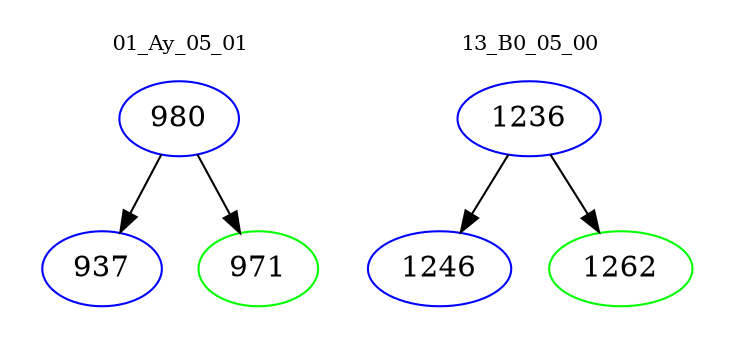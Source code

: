 digraph{
subgraph cluster_0 {
color = white
label = "01_Ay_05_01";
fontsize=10;
T0_980 [label="980", color="blue"]
T0_980 -> T0_937 [color="black"]
T0_937 [label="937", color="blue"]
T0_980 -> T0_971 [color="black"]
T0_971 [label="971", color="green"]
}
subgraph cluster_1 {
color = white
label = "13_B0_05_00";
fontsize=10;
T1_1236 [label="1236", color="blue"]
T1_1236 -> T1_1246 [color="black"]
T1_1246 [label="1246", color="blue"]
T1_1236 -> T1_1262 [color="black"]
T1_1262 [label="1262", color="green"]
}
}

